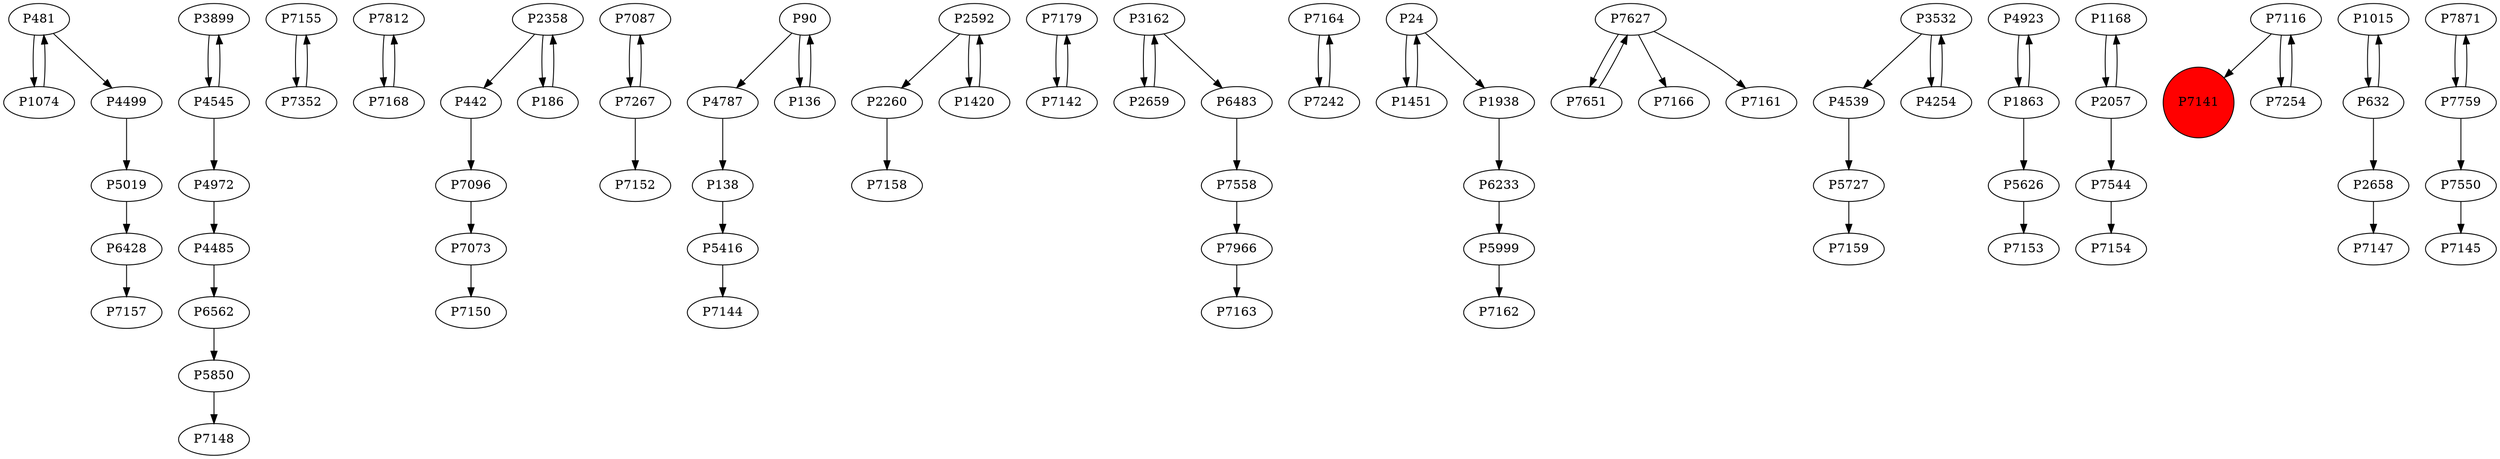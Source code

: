 digraph {
	P5019 -> P6428
	P3899 -> P4545
	P7155 -> P7352
	P1074 -> P481
	P7812 -> P7168
	P7096 -> P7073
	P7073 -> P7150
	P7087 -> P7267
	P4787 -> P138
	P2358 -> P442
	P442 -> P7096
	P2260 -> P7158
	P6428 -> P7157
	P7179 -> P7142
	P5416 -> P7144
	P3162 -> P2659
	P7164 -> P7242
	P24 -> P1451
	P7627 -> P7651
	P3532 -> P4539
	P4923 -> P1863
	P6562 -> P5850
	P7651 -> P7627
	P1863 -> P4923
	P4499 -> P5019
	P4972 -> P4485
	P138 -> P5416
	P1168 -> P2057
	P7168 -> P7812
	P7267 -> P7087
	P7116 -> P7141
	P24 -> P1938
	P4254 -> P3532
	P3162 -> P6483
	P7254 -> P7116
	P481 -> P1074
	P2592 -> P1420
	P2057 -> P1168
	P7116 -> P7254
	P1420 -> P2592
	P1938 -> P6233
	P4539 -> P5727
	P5850 -> P7148
	P4485 -> P6562
	P7558 -> P7966
	P481 -> P4499
	P7242 -> P7164
	P1015 -> P632
	P7966 -> P7163
	P2057 -> P7544
	P7871 -> P7759
	P7352 -> P7155
	P90 -> P136
	P136 -> P90
	P7627 -> P7166
	P1451 -> P24
	P90 -> P4787
	P4545 -> P3899
	P632 -> P2658
	P2592 -> P2260
	P7142 -> P7179
	P2659 -> P3162
	P7267 -> P7152
	P7627 -> P7161
	P1863 -> P5626
	P5626 -> P7153
	P186 -> P2358
	P5999 -> P7162
	P4545 -> P4972
	P7544 -> P7154
	P2658 -> P7147
	P3532 -> P4254
	P6233 -> P5999
	P2358 -> P186
	P7759 -> P7871
	P7759 -> P7550
	P6483 -> P7558
	P5727 -> P7159
	P632 -> P1015
	P7550 -> P7145
	P7141 [shape=circle]
	P7141 [style=filled]
	P7141 [fillcolor=red]
}